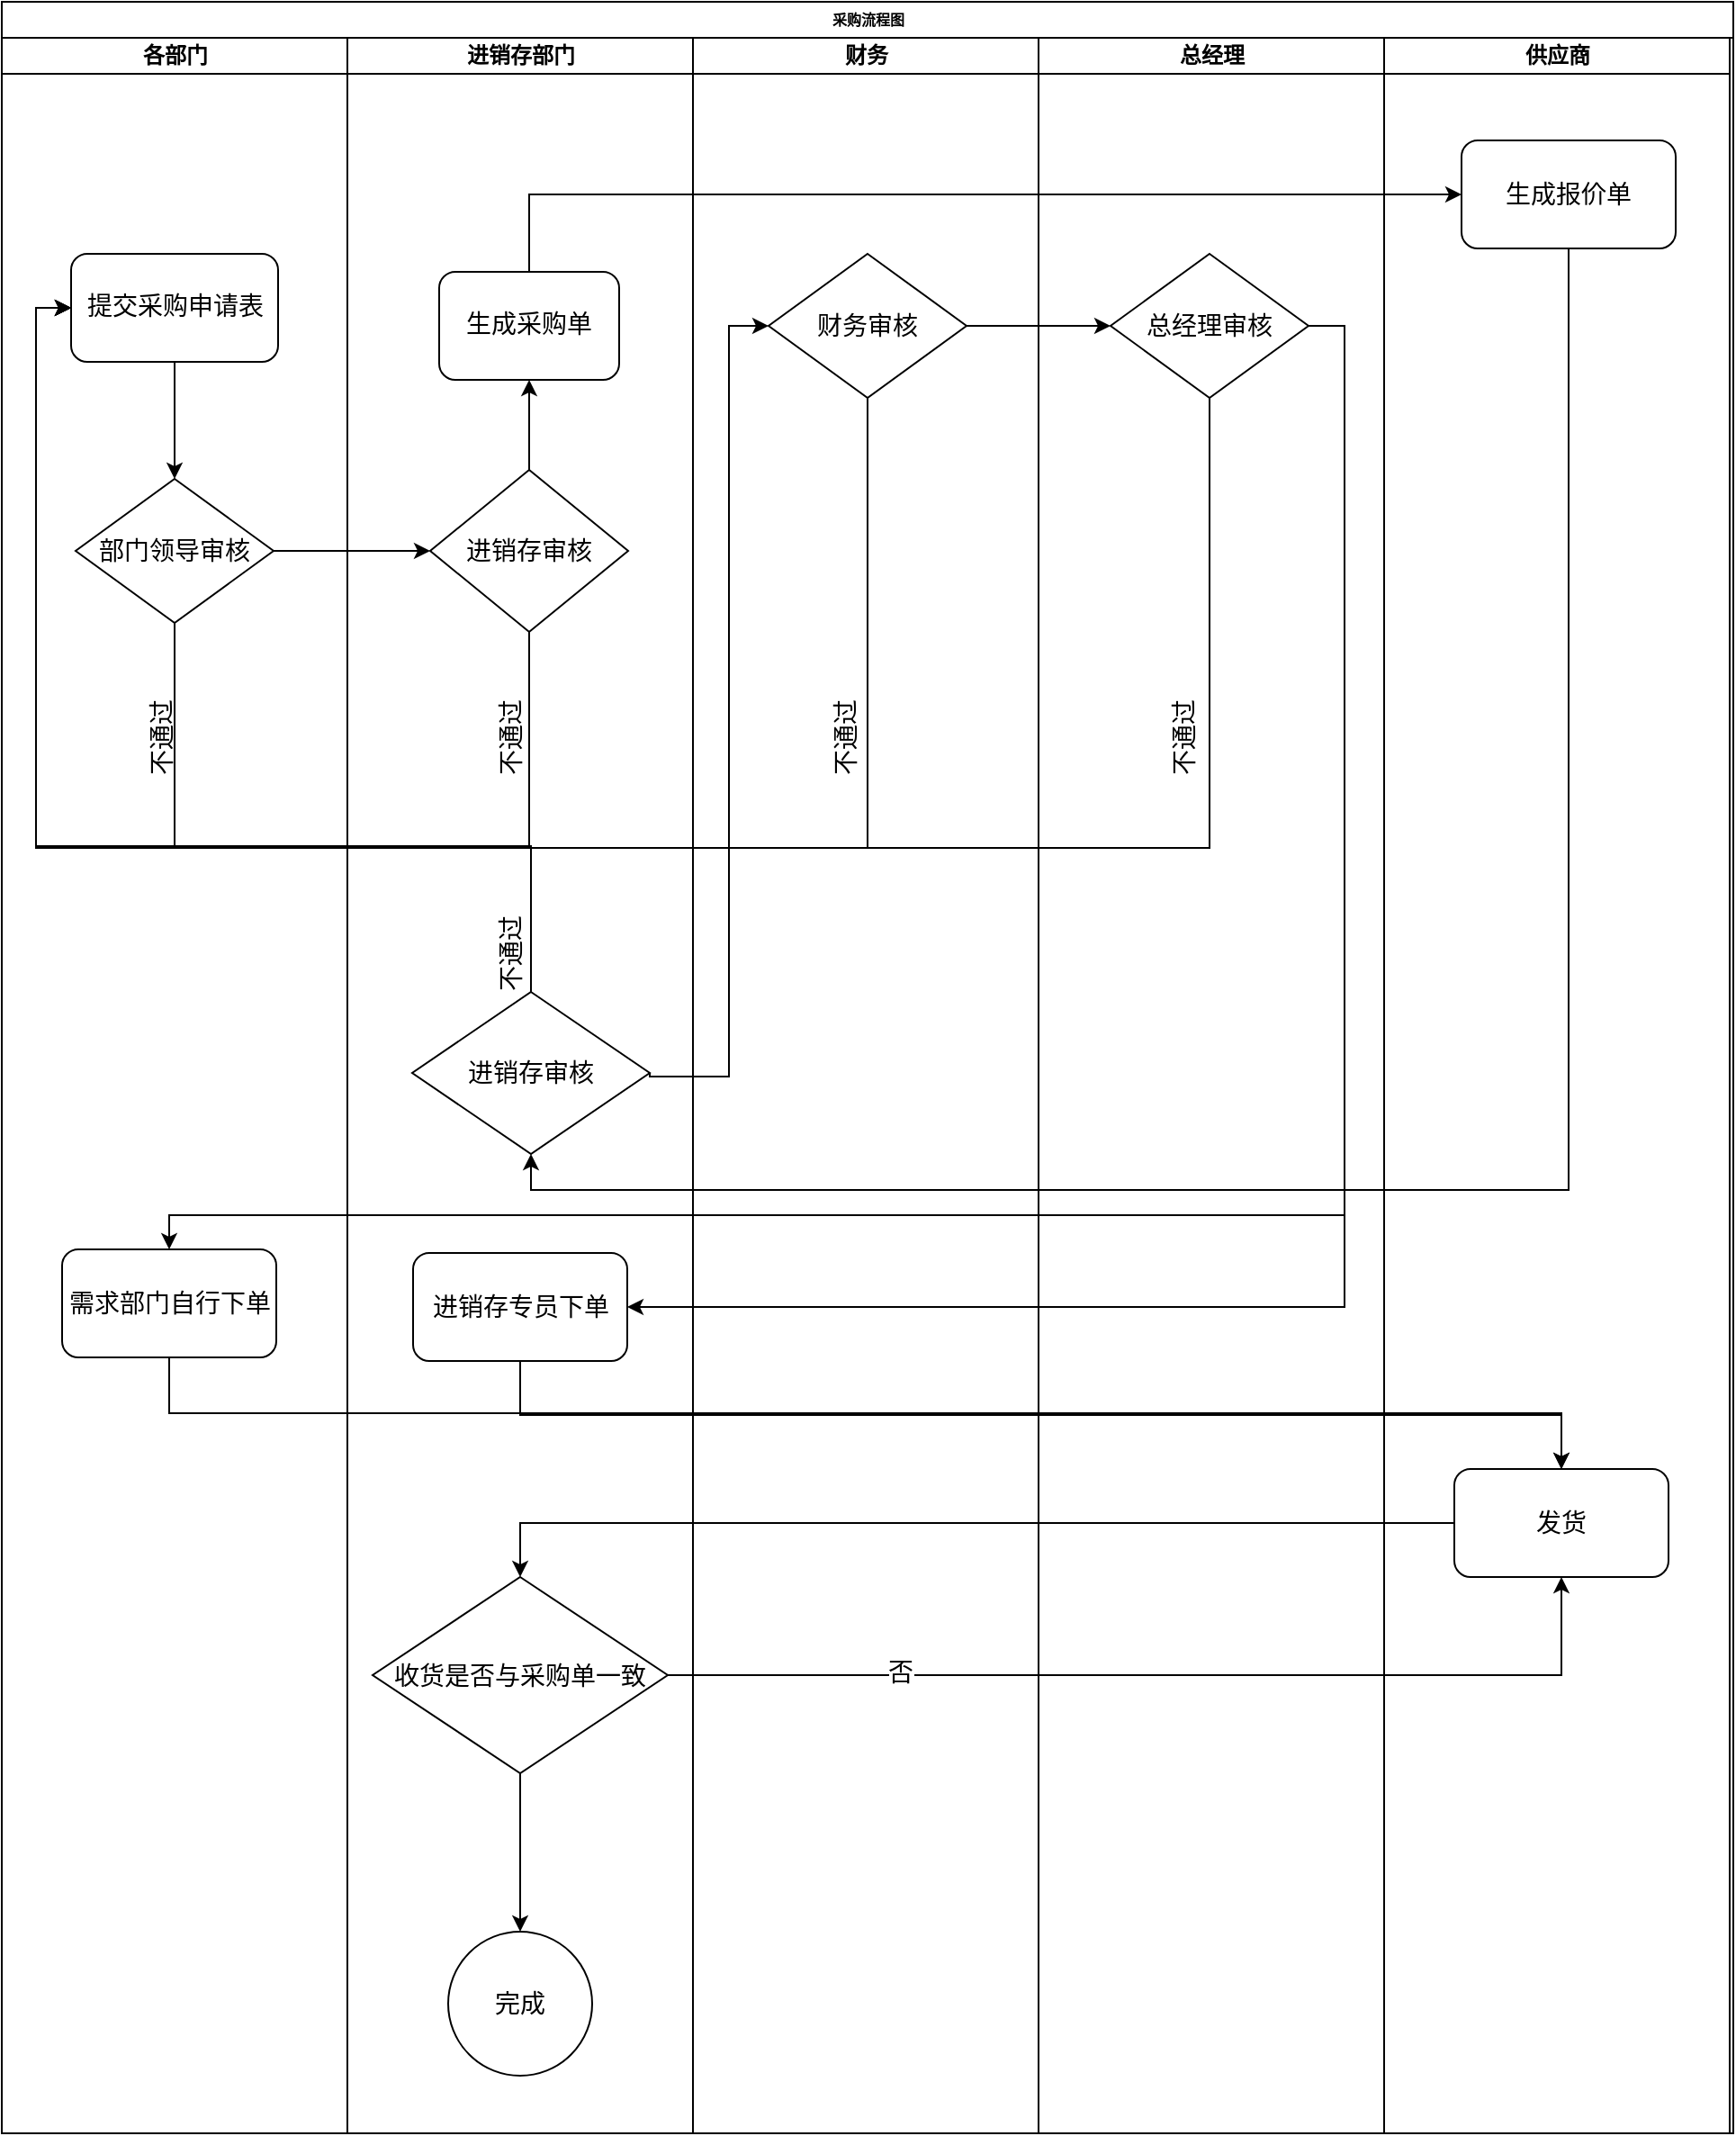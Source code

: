 <mxfile version="12.9.12" type="github">
  <diagram id="5PWfzPO6Jx__woqUqDD8" name="第 1 页">
    <mxGraphModel dx="1221" dy="645" grid="0" gridSize="10" guides="1" tooltips="1" connect="1" arrows="1" fold="1" page="1" pageScale="1" pageWidth="1169" pageHeight="827" math="0" shadow="0">
      <root>
        <mxCell id="0" />
        <mxCell id="1" parent="0" />
        <mxCell id="ssmvnQJbBFKJemoLIA-i-1" value="采购流程图" style="swimlane;html=1;childLayout=stackLayout;startSize=20;rounded=0;shadow=0;labelBackgroundColor=none;strokeWidth=1;fontFamily=Verdana;fontSize=8;align=center;gradientColor=#ffffff;swimlaneFillColor=#ffffff;" vertex="1" parent="1">
          <mxGeometry x="72" y="15" width="962" height="1184" as="geometry" />
        </mxCell>
        <mxCell id="ssmvnQJbBFKJemoLIA-i-2" value="各部门" style="swimlane;html=1;startSize=20;" vertex="1" parent="ssmvnQJbBFKJemoLIA-i-1">
          <mxGeometry y="20" width="192" height="1164" as="geometry" />
        </mxCell>
        <mxCell id="ssmvnQJbBFKJemoLIA-i-3" style="edgeStyle=orthogonalEdgeStyle;rounded=0;orthogonalLoop=1;jettySize=auto;html=1;exitX=0.5;exitY=1;exitDx=0;exitDy=0;entryX=0.5;entryY=0;entryDx=0;entryDy=0;" edge="1" parent="ssmvnQJbBFKJemoLIA-i-2" source="ssmvnQJbBFKJemoLIA-i-4" target="ssmvnQJbBFKJemoLIA-i-6">
          <mxGeometry relative="1" as="geometry" />
        </mxCell>
        <mxCell id="ssmvnQJbBFKJemoLIA-i-7" value="不通过" style="text;html=1;align=center;verticalAlign=middle;resizable=0;points=[];autosize=1;fontSize=14;horizontal=0;" vertex="1" parent="ssmvnQJbBFKJemoLIA-i-2">
          <mxGeometry x="59" y="379" width="60" height="20" as="geometry" />
        </mxCell>
        <mxCell id="ssmvnQJbBFKJemoLIA-i-4" value="提交采购申请表" style="rounded=1;whiteSpace=wrap;html=1;shadow=0;labelBackgroundColor=none;strokeWidth=1;fontFamily=Verdana;fontSize=14;align=center;fontStyle=0" vertex="1" parent="ssmvnQJbBFKJemoLIA-i-2">
          <mxGeometry x="38.5" y="120" width="115" height="60" as="geometry" />
        </mxCell>
        <mxCell id="ssmvnQJbBFKJemoLIA-i-5" style="edgeStyle=orthogonalEdgeStyle;rounded=0;orthogonalLoop=1;jettySize=auto;html=1;exitX=0.5;exitY=1;exitDx=0;exitDy=0;entryX=0;entryY=0.5;entryDx=0;entryDy=0;fontSize=14;" edge="1" parent="ssmvnQJbBFKJemoLIA-i-2" source="ssmvnQJbBFKJemoLIA-i-6" target="ssmvnQJbBFKJemoLIA-i-4">
          <mxGeometry relative="1" as="geometry">
            <Array as="points">
              <mxPoint x="96" y="450" />
              <mxPoint x="19" y="450" />
              <mxPoint x="19" y="150" />
            </Array>
          </mxGeometry>
        </mxCell>
        <mxCell id="ssmvnQJbBFKJemoLIA-i-6" value="部门领导审核" style="rhombus;whiteSpace=wrap;html=1;fontStyle=0;fontSize=14;" vertex="1" parent="ssmvnQJbBFKJemoLIA-i-2">
          <mxGeometry x="41" y="245" width="110" height="80" as="geometry" />
        </mxCell>
        <mxCell id="ssmvnQJbBFKJemoLIA-i-29" value="&lt;span style=&quot;font-family: &amp;#34;helvetica&amp;#34;&quot;&gt;需求部门自行下单&lt;/span&gt;" style="rounded=1;whiteSpace=wrap;html=1;shadow=0;labelBackgroundColor=none;strokeWidth=1;fontFamily=Verdana;fontSize=14;align=center;fontStyle=0" vertex="1" parent="ssmvnQJbBFKJemoLIA-i-2">
          <mxGeometry x="33.5" y="673" width="119" height="60" as="geometry" />
        </mxCell>
        <mxCell id="ssmvnQJbBFKJemoLIA-i-8" value="进销存部门" style="swimlane;html=1;startSize=20;flipH=1;flipV=0;" vertex="1" parent="ssmvnQJbBFKJemoLIA-i-1">
          <mxGeometry x="192" y="20" width="192" height="1164" as="geometry" />
        </mxCell>
        <mxCell id="ssmvnQJbBFKJemoLIA-i-51" value="不通过" style="text;html=1;align=center;verticalAlign=middle;resizable=0;points=[];autosize=1;fontSize=14;horizontal=0;" vertex="1" parent="ssmvnQJbBFKJemoLIA-i-8">
          <mxGeometry x="61" y="499" width="60" height="20" as="geometry" />
        </mxCell>
        <mxCell id="ssmvnQJbBFKJemoLIA-i-12" value="不通过" style="text;html=1;align=center;verticalAlign=middle;resizable=0;points=[];autosize=1;fontSize=14;horizontal=0;" vertex="1" parent="ssmvnQJbBFKJemoLIA-i-8">
          <mxGeometry x="61" y="379" width="60" height="20" as="geometry" />
        </mxCell>
        <mxCell id="ssmvnQJbBFKJemoLIA-i-68" style="edgeStyle=orthogonalEdgeStyle;rounded=0;orthogonalLoop=1;jettySize=auto;html=1;exitX=0.5;exitY=1;exitDx=0;exitDy=0;entryX=0.5;entryY=0;entryDx=0;entryDy=0;" edge="1" parent="ssmvnQJbBFKJemoLIA-i-8" source="ssmvnQJbBFKJemoLIA-i-61" target="ssmvnQJbBFKJemoLIA-i-67">
          <mxGeometry relative="1" as="geometry" />
        </mxCell>
        <mxCell id="ssmvnQJbBFKJemoLIA-i-61" value="收货是否与采购单一致" style="rhombus;whiteSpace=wrap;html=1;fontStyle=0;fontSize=14;" vertex="1" parent="ssmvnQJbBFKJemoLIA-i-8">
          <mxGeometry x="14" y="855" width="164" height="109" as="geometry" />
        </mxCell>
        <mxCell id="ssmvnQJbBFKJemoLIA-i-30" value="&lt;span style=&quot;font-family: &amp;#34;helvetica&amp;#34;&quot;&gt;进销存专员下单&lt;/span&gt;" style="rounded=1;whiteSpace=wrap;html=1;shadow=0;labelBackgroundColor=none;strokeWidth=1;fontFamily=Verdana;fontSize=14;align=center;fontStyle=0" vertex="1" parent="ssmvnQJbBFKJemoLIA-i-8">
          <mxGeometry x="36.5" y="675" width="119" height="60" as="geometry" />
        </mxCell>
        <mxCell id="ssmvnQJbBFKJemoLIA-i-9" value="生成采购单" style="rounded=1;whiteSpace=wrap;html=1;shadow=0;labelBackgroundColor=none;strokeWidth=1;fontFamily=Verdana;fontSize=14;align=center;fontStyle=0" vertex="1" parent="ssmvnQJbBFKJemoLIA-i-8">
          <mxGeometry x="51" y="130" width="100" height="60" as="geometry" />
        </mxCell>
        <mxCell id="ssmvnQJbBFKJemoLIA-i-10" style="edgeStyle=orthogonalEdgeStyle;rounded=0;orthogonalLoop=1;jettySize=auto;html=1;exitX=0.5;exitY=0;exitDx=0;exitDy=0;fontSize=14;" edge="1" parent="ssmvnQJbBFKJemoLIA-i-8" source="ssmvnQJbBFKJemoLIA-i-11" target="ssmvnQJbBFKJemoLIA-i-9">
          <mxGeometry relative="1" as="geometry" />
        </mxCell>
        <mxCell id="ssmvnQJbBFKJemoLIA-i-11" value="进销存审核" style="rhombus;whiteSpace=wrap;html=1;fontStyle=0;fontSize=14;" vertex="1" parent="ssmvnQJbBFKJemoLIA-i-8">
          <mxGeometry x="46" y="240" width="110" height="90" as="geometry" />
        </mxCell>
        <mxCell id="ssmvnQJbBFKJemoLIA-i-46" value="进销存审核" style="rhombus;whiteSpace=wrap;html=1;fontStyle=0;fontSize=14;" vertex="1" parent="ssmvnQJbBFKJemoLIA-i-8">
          <mxGeometry x="36" y="530" width="132" height="90" as="geometry" />
        </mxCell>
        <mxCell id="ssmvnQJbBFKJemoLIA-i-67" value="&lt;font style=&quot;font-size: 14px&quot;&gt;完成&lt;/font&gt;" style="ellipse;whiteSpace=wrap;html=1;aspect=fixed;gradientColor=#ffffff;" vertex="1" parent="ssmvnQJbBFKJemoLIA-i-8">
          <mxGeometry x="56" y="1052" width="80" height="80" as="geometry" />
        </mxCell>
        <mxCell id="ssmvnQJbBFKJemoLIA-i-13" value="财务" style="swimlane;html=1;startSize=20;" vertex="1" parent="ssmvnQJbBFKJemoLIA-i-1">
          <mxGeometry x="384" y="20" width="192" height="1164" as="geometry" />
        </mxCell>
        <mxCell id="ssmvnQJbBFKJemoLIA-i-15" value="不通过" style="text;html=1;align=center;verticalAlign=middle;resizable=0;points=[];autosize=1;fontSize=14;horizontal=0;" vertex="1" parent="ssmvnQJbBFKJemoLIA-i-13">
          <mxGeometry x="55" y="379" width="60" height="20" as="geometry" />
        </mxCell>
        <mxCell id="ssmvnQJbBFKJemoLIA-i-14" value="财务审核" style="rhombus;whiteSpace=wrap;html=1;fontStyle=0;fontSize=14;" vertex="1" parent="ssmvnQJbBFKJemoLIA-i-13">
          <mxGeometry x="42" y="120" width="110" height="80" as="geometry" />
        </mxCell>
        <mxCell id="ssmvnQJbBFKJemoLIA-i-16" value="总经理" style="swimlane;html=1;startSize=20;" vertex="1" parent="ssmvnQJbBFKJemoLIA-i-1">
          <mxGeometry x="576" y="20" width="192" height="1164" as="geometry" />
        </mxCell>
        <mxCell id="ssmvnQJbBFKJemoLIA-i-18" value="不通过" style="text;html=1;align=center;verticalAlign=middle;resizable=0;points=[];autosize=1;fontSize=14;horizontal=0;" vertex="1" parent="ssmvnQJbBFKJemoLIA-i-16">
          <mxGeometry x="51" y="379" width="60" height="20" as="geometry" />
        </mxCell>
        <mxCell id="ssmvnQJbBFKJemoLIA-i-17" value="总经理审核" style="rhombus;whiteSpace=wrap;html=1;fontStyle=0;fontSize=14;" vertex="1" parent="ssmvnQJbBFKJemoLIA-i-16">
          <mxGeometry x="40" y="120" width="110" height="80" as="geometry" />
        </mxCell>
        <mxCell id="ssmvnQJbBFKJemoLIA-i-22" style="edgeStyle=orthogonalEdgeStyle;rounded=0;orthogonalLoop=1;jettySize=auto;html=1;exitX=1;exitY=0.5;exitDx=0;exitDy=0;entryX=0;entryY=0.5;entryDx=0;entryDy=0;" edge="1" parent="ssmvnQJbBFKJemoLIA-i-1" source="ssmvnQJbBFKJemoLIA-i-14" target="ssmvnQJbBFKJemoLIA-i-17">
          <mxGeometry relative="1" as="geometry" />
        </mxCell>
        <mxCell id="ssmvnQJbBFKJemoLIA-i-24" style="edgeStyle=orthogonalEdgeStyle;rounded=0;orthogonalLoop=1;jettySize=auto;html=1;exitX=1;exitY=0.5;exitDx=0;exitDy=0;entryX=0;entryY=0.5;entryDx=0;entryDy=0;fontSize=14;" edge="1" parent="ssmvnQJbBFKJemoLIA-i-1" source="ssmvnQJbBFKJemoLIA-i-6" target="ssmvnQJbBFKJemoLIA-i-11">
          <mxGeometry relative="1" as="geometry" />
        </mxCell>
        <mxCell id="ssmvnQJbBFKJemoLIA-i-25" style="edgeStyle=orthogonalEdgeStyle;rounded=0;orthogonalLoop=1;jettySize=auto;html=1;exitX=0.5;exitY=1;exitDx=0;exitDy=0;fontSize=14;entryX=0;entryY=0.5;entryDx=0;entryDy=0;" edge="1" parent="ssmvnQJbBFKJemoLIA-i-1" source="ssmvnQJbBFKJemoLIA-i-14" target="ssmvnQJbBFKJemoLIA-i-4">
          <mxGeometry relative="1" as="geometry">
            <mxPoint x="270" y="480" as="targetPoint" />
            <Array as="points">
              <mxPoint x="481" y="470" />
              <mxPoint x="19" y="470" />
              <mxPoint x="19" y="170" />
            </Array>
          </mxGeometry>
        </mxCell>
        <mxCell id="ssmvnQJbBFKJemoLIA-i-26" style="edgeStyle=orthogonalEdgeStyle;rounded=0;orthogonalLoop=1;jettySize=auto;html=1;exitX=0.5;exitY=1;exitDx=0;exitDy=0;entryX=0;entryY=0.5;entryDx=0;entryDy=0;fontSize=14;" edge="1" parent="ssmvnQJbBFKJemoLIA-i-1" source="ssmvnQJbBFKJemoLIA-i-17" target="ssmvnQJbBFKJemoLIA-i-4">
          <mxGeometry relative="1" as="geometry">
            <Array as="points">
              <mxPoint x="671" y="470" />
              <mxPoint x="19" y="470" />
              <mxPoint x="19" y="170" />
            </Array>
          </mxGeometry>
        </mxCell>
        <mxCell id="ssmvnQJbBFKJemoLIA-i-27" style="edgeStyle=orthogonalEdgeStyle;rounded=0;orthogonalLoop=1;jettySize=auto;html=1;exitX=0.5;exitY=1;exitDx=0;exitDy=0;entryX=0;entryY=0.5;entryDx=0;entryDy=0;fontSize=14;" edge="1" parent="ssmvnQJbBFKJemoLIA-i-1" source="ssmvnQJbBFKJemoLIA-i-11" target="ssmvnQJbBFKJemoLIA-i-4">
          <mxGeometry relative="1" as="geometry">
            <Array as="points">
              <mxPoint x="293" y="470" />
              <mxPoint x="19" y="470" />
              <mxPoint x="19" y="170" />
            </Array>
          </mxGeometry>
        </mxCell>
        <mxCell id="ssmvnQJbBFKJemoLIA-i-28" style="edgeStyle=orthogonalEdgeStyle;rounded=0;orthogonalLoop=1;jettySize=auto;html=1;exitX=1;exitY=0.5;exitDx=0;exitDy=0;entryX=1;entryY=0.5;entryDx=0;entryDy=0;" edge="1" parent="ssmvnQJbBFKJemoLIA-i-1" source="ssmvnQJbBFKJemoLIA-i-17" target="ssmvnQJbBFKJemoLIA-i-30">
          <mxGeometry relative="1" as="geometry">
            <mxPoint x="790.6" y="257.8" as="targetPoint" />
          </mxGeometry>
        </mxCell>
        <mxCell id="ssmvnQJbBFKJemoLIA-i-31" style="edgeStyle=orthogonalEdgeStyle;rounded=0;orthogonalLoop=1;jettySize=auto;html=1;exitX=1;exitY=0.5;exitDx=0;exitDy=0;entryX=0.5;entryY=0;entryDx=0;entryDy=0;" edge="1" parent="ssmvnQJbBFKJemoLIA-i-1" source="ssmvnQJbBFKJemoLIA-i-17" target="ssmvnQJbBFKJemoLIA-i-29">
          <mxGeometry relative="1" as="geometry">
            <mxPoint x="109" y="641" as="targetPoint" />
            <Array as="points">
              <mxPoint x="746" y="180" />
              <mxPoint x="746" y="674" />
              <mxPoint x="93" y="674" />
            </Array>
          </mxGeometry>
        </mxCell>
        <mxCell id="ssmvnQJbBFKJemoLIA-i-19" value="供应商" style="swimlane;html=1;startSize=20;labelBorderColor=none;" vertex="1" parent="ssmvnQJbBFKJemoLIA-i-1">
          <mxGeometry x="768" y="20" width="192" height="1164" as="geometry" />
        </mxCell>
        <mxCell id="ssmvnQJbBFKJemoLIA-i-33" value="&lt;span style=&quot;font-family: &amp;#34;helvetica&amp;#34;&quot;&gt;发货&lt;/span&gt;" style="rounded=1;whiteSpace=wrap;html=1;shadow=0;labelBackgroundColor=none;strokeWidth=1;fontFamily=Verdana;fontSize=14;align=center;fontStyle=0" vertex="1" parent="ssmvnQJbBFKJemoLIA-i-19">
          <mxGeometry x="39" y="795" width="119" height="60" as="geometry" />
        </mxCell>
        <mxCell id="ssmvnQJbBFKJemoLIA-i-39" value="&lt;font face=&quot;helvetica&quot;&gt;生成报价单&lt;/font&gt;" style="rounded=1;whiteSpace=wrap;html=1;shadow=0;labelBackgroundColor=none;strokeWidth=1;fontFamily=Verdana;fontSize=14;align=center;fontStyle=0" vertex="1" parent="ssmvnQJbBFKJemoLIA-i-19">
          <mxGeometry x="43" y="57" width="119" height="60" as="geometry" />
        </mxCell>
        <mxCell id="ssmvnQJbBFKJemoLIA-i-43" style="edgeStyle=orthogonalEdgeStyle;rounded=0;orthogonalLoop=1;jettySize=auto;html=1;exitX=0.5;exitY=0;exitDx=0;exitDy=0;entryX=0;entryY=0.5;entryDx=0;entryDy=0;" edge="1" parent="ssmvnQJbBFKJemoLIA-i-1" source="ssmvnQJbBFKJemoLIA-i-9" target="ssmvnQJbBFKJemoLIA-i-39">
          <mxGeometry relative="1" as="geometry" />
        </mxCell>
        <mxCell id="ssmvnQJbBFKJemoLIA-i-37" style="edgeStyle=orthogonalEdgeStyle;rounded=0;orthogonalLoop=1;jettySize=auto;html=1;exitX=0.5;exitY=1;exitDx=0;exitDy=0;entryX=0.5;entryY=0;entryDx=0;entryDy=0;" edge="1" parent="ssmvnQJbBFKJemoLIA-i-1" source="ssmvnQJbBFKJemoLIA-i-30" target="ssmvnQJbBFKJemoLIA-i-33">
          <mxGeometry relative="1" as="geometry" />
        </mxCell>
        <mxCell id="ssmvnQJbBFKJemoLIA-i-36" style="edgeStyle=orthogonalEdgeStyle;rounded=0;orthogonalLoop=1;jettySize=auto;html=1;exitX=0.5;exitY=1;exitDx=0;exitDy=0;entryX=0.5;entryY=0;entryDx=0;entryDy=0;" edge="1" parent="ssmvnQJbBFKJemoLIA-i-1" source="ssmvnQJbBFKJemoLIA-i-29" target="ssmvnQJbBFKJemoLIA-i-33">
          <mxGeometry relative="1" as="geometry" />
        </mxCell>
        <mxCell id="ssmvnQJbBFKJemoLIA-i-47" style="edgeStyle=orthogonalEdgeStyle;rounded=0;orthogonalLoop=1;jettySize=auto;html=1;exitX=0.5;exitY=1;exitDx=0;exitDy=0;entryX=0.5;entryY=1;entryDx=0;entryDy=0;" edge="1" parent="ssmvnQJbBFKJemoLIA-i-1" source="ssmvnQJbBFKJemoLIA-i-39" target="ssmvnQJbBFKJemoLIA-i-46">
          <mxGeometry relative="1" as="geometry" />
        </mxCell>
        <mxCell id="ssmvnQJbBFKJemoLIA-i-48" style="edgeStyle=orthogonalEdgeStyle;rounded=0;orthogonalLoop=1;jettySize=auto;html=1;exitX=1;exitY=0.5;exitDx=0;exitDy=0;entryX=0;entryY=0.5;entryDx=0;entryDy=0;" edge="1" parent="ssmvnQJbBFKJemoLIA-i-1" source="ssmvnQJbBFKJemoLIA-i-46" target="ssmvnQJbBFKJemoLIA-i-14">
          <mxGeometry relative="1" as="geometry">
            <Array as="points">
              <mxPoint x="404" y="597" />
              <mxPoint x="404" y="180" />
            </Array>
          </mxGeometry>
        </mxCell>
        <mxCell id="ssmvnQJbBFKJemoLIA-i-50" style="edgeStyle=orthogonalEdgeStyle;rounded=0;orthogonalLoop=1;jettySize=auto;html=1;exitX=0.5;exitY=0;exitDx=0;exitDy=0;entryX=0;entryY=0.5;entryDx=0;entryDy=0;" edge="1" parent="ssmvnQJbBFKJemoLIA-i-1" source="ssmvnQJbBFKJemoLIA-i-46" target="ssmvnQJbBFKJemoLIA-i-4">
          <mxGeometry relative="1" as="geometry">
            <Array as="points">
              <mxPoint x="294" y="469" />
              <mxPoint x="19" y="469" />
              <mxPoint x="19" y="170" />
            </Array>
          </mxGeometry>
        </mxCell>
        <mxCell id="ssmvnQJbBFKJemoLIA-i-64" style="edgeStyle=orthogonalEdgeStyle;rounded=0;orthogonalLoop=1;jettySize=auto;html=1;exitX=0;exitY=0.5;exitDx=0;exitDy=0;entryX=0.5;entryY=0;entryDx=0;entryDy=0;" edge="1" parent="ssmvnQJbBFKJemoLIA-i-1" source="ssmvnQJbBFKJemoLIA-i-33" target="ssmvnQJbBFKJemoLIA-i-61">
          <mxGeometry relative="1" as="geometry" />
        </mxCell>
        <mxCell id="ssmvnQJbBFKJemoLIA-i-65" style="edgeStyle=orthogonalEdgeStyle;rounded=0;orthogonalLoop=1;jettySize=auto;html=1;exitX=1;exitY=0.5;exitDx=0;exitDy=0;entryX=0.5;entryY=1;entryDx=0;entryDy=0;" edge="1" parent="ssmvnQJbBFKJemoLIA-i-1" source="ssmvnQJbBFKJemoLIA-i-61" target="ssmvnQJbBFKJemoLIA-i-33">
          <mxGeometry relative="1" as="geometry" />
        </mxCell>
        <mxCell id="ssmvnQJbBFKJemoLIA-i-66" value="&lt;font style=&quot;font-size: 14px&quot;&gt;否&lt;/font&gt;" style="edgeLabel;html=1;align=center;verticalAlign=middle;resizable=0;points=[];" vertex="1" connectable="0" parent="ssmvnQJbBFKJemoLIA-i-65">
          <mxGeometry x="-0.531" y="2" relative="1" as="geometry">
            <mxPoint as="offset" />
          </mxGeometry>
        </mxCell>
      </root>
    </mxGraphModel>
  </diagram>
</mxfile>
